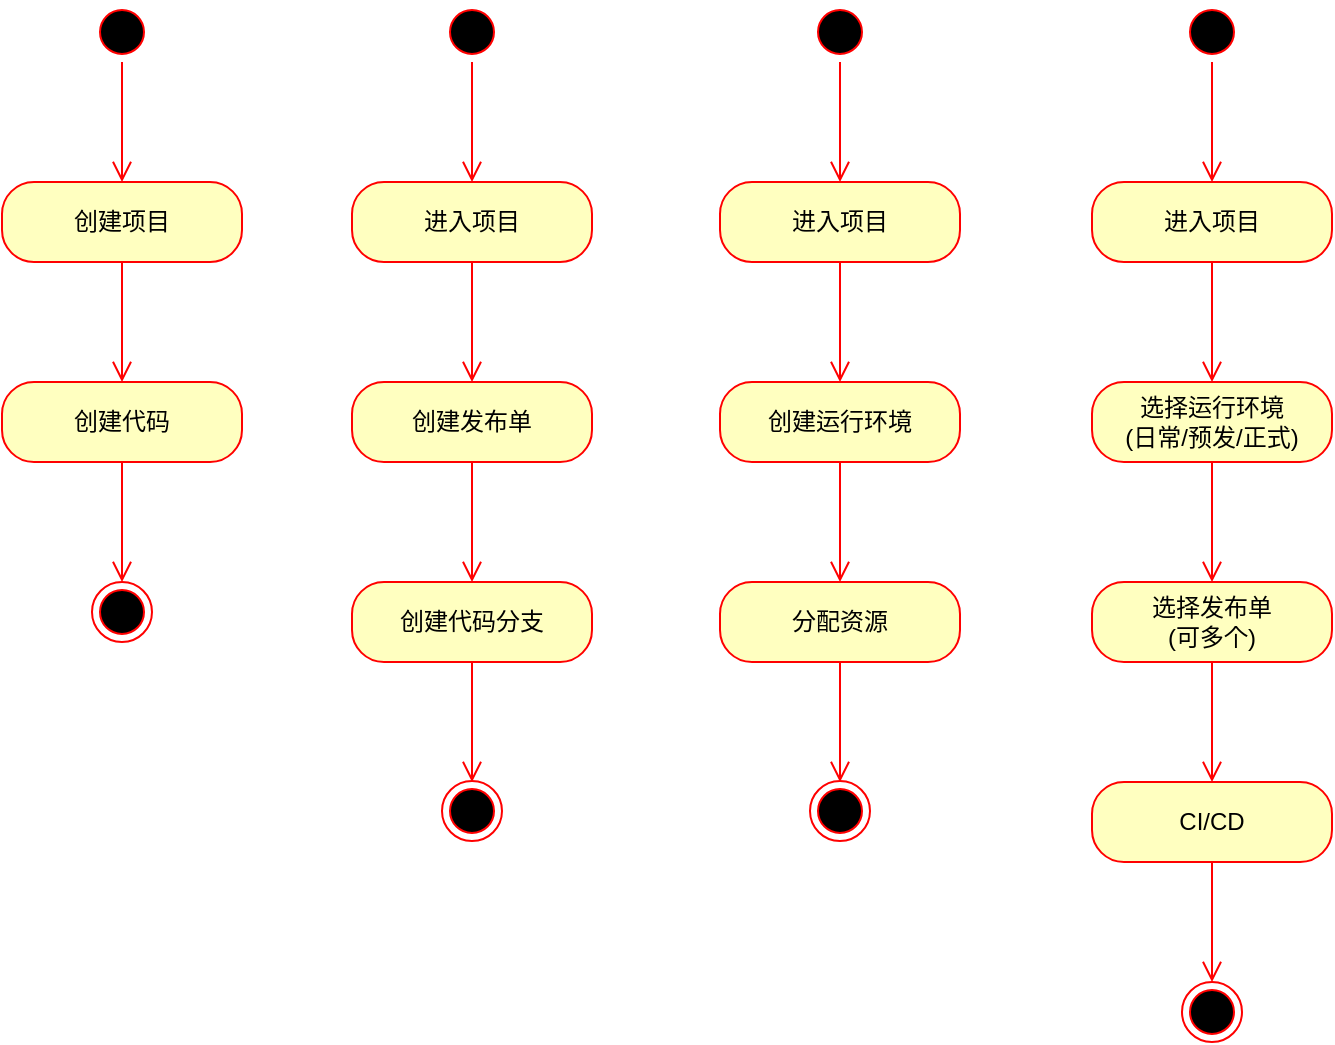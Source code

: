 <mxfile version="12.8.5" type="github">
  <diagram id="lcznnpOXp_Ttz94rvxGr" name="第 1 页">
    <mxGraphModel dx="1186" dy="614" grid="1" gridSize="10" guides="1" tooltips="1" connect="1" arrows="1" fold="1" page="1" pageScale="1" pageWidth="827" pageHeight="1169" math="0" shadow="0">
      <root>
        <mxCell id="0" />
        <mxCell id="1" parent="0" />
        <mxCell id="FH6hujt-m_msskHk3Pih-1" value="" style="ellipse;html=1;shape=startState;fillColor=#000000;strokeColor=#ff0000;" vertex="1" parent="1">
          <mxGeometry x="100" y="180" width="30" height="30" as="geometry" />
        </mxCell>
        <mxCell id="FH6hujt-m_msskHk3Pih-2" value="" style="edgeStyle=orthogonalEdgeStyle;html=1;verticalAlign=bottom;endArrow=open;endSize=8;strokeColor=#ff0000;" edge="1" source="FH6hujt-m_msskHk3Pih-1" parent="1">
          <mxGeometry relative="1" as="geometry">
            <mxPoint x="115" y="270" as="targetPoint" />
          </mxGeometry>
        </mxCell>
        <mxCell id="FH6hujt-m_msskHk3Pih-3" value="创建项目" style="rounded=1;whiteSpace=wrap;html=1;arcSize=40;fontColor=#000000;fillColor=#ffffc0;strokeColor=#ff0000;" vertex="1" parent="1">
          <mxGeometry x="55" y="270" width="120" height="40" as="geometry" />
        </mxCell>
        <mxCell id="FH6hujt-m_msskHk3Pih-4" value="" style="edgeStyle=orthogonalEdgeStyle;html=1;verticalAlign=bottom;endArrow=open;endSize=8;strokeColor=#ff0000;" edge="1" source="FH6hujt-m_msskHk3Pih-3" parent="1">
          <mxGeometry relative="1" as="geometry">
            <mxPoint x="115" y="370" as="targetPoint" />
          </mxGeometry>
        </mxCell>
        <mxCell id="FH6hujt-m_msskHk3Pih-5" value="创建代码" style="rounded=1;whiteSpace=wrap;html=1;arcSize=40;fontColor=#000000;fillColor=#ffffc0;strokeColor=#ff0000;" vertex="1" parent="1">
          <mxGeometry x="55" y="370" width="120" height="40" as="geometry" />
        </mxCell>
        <mxCell id="FH6hujt-m_msskHk3Pih-6" value="" style="edgeStyle=orthogonalEdgeStyle;html=1;verticalAlign=bottom;endArrow=open;endSize=8;strokeColor=#ff0000;entryX=0.5;entryY=0;entryDx=0;entryDy=0;" edge="1" source="FH6hujt-m_msskHk3Pih-5" parent="1" target="FH6hujt-m_msskHk3Pih-7">
          <mxGeometry relative="1" as="geometry">
            <mxPoint x="120" y="470" as="targetPoint" />
          </mxGeometry>
        </mxCell>
        <mxCell id="FH6hujt-m_msskHk3Pih-7" value="" style="ellipse;html=1;shape=endState;fillColor=#000000;strokeColor=#ff0000;" vertex="1" parent="1">
          <mxGeometry x="100" y="470" width="30" height="30" as="geometry" />
        </mxCell>
        <mxCell id="FH6hujt-m_msskHk3Pih-8" value="" style="ellipse;html=1;shape=startState;fillColor=#000000;strokeColor=#ff0000;" vertex="1" parent="1">
          <mxGeometry x="275" y="180" width="30" height="30" as="geometry" />
        </mxCell>
        <mxCell id="FH6hujt-m_msskHk3Pih-9" value="" style="edgeStyle=orthogonalEdgeStyle;html=1;verticalAlign=bottom;endArrow=open;endSize=8;strokeColor=#ff0000;" edge="1" parent="1" source="FH6hujt-m_msskHk3Pih-8">
          <mxGeometry relative="1" as="geometry">
            <mxPoint x="290" y="270" as="targetPoint" />
          </mxGeometry>
        </mxCell>
        <mxCell id="FH6hujt-m_msskHk3Pih-10" value="进入项目" style="rounded=1;whiteSpace=wrap;html=1;arcSize=40;fontColor=#000000;fillColor=#ffffc0;strokeColor=#ff0000;" vertex="1" parent="1">
          <mxGeometry x="230" y="270" width="120" height="40" as="geometry" />
        </mxCell>
        <mxCell id="FH6hujt-m_msskHk3Pih-11" value="" style="edgeStyle=orthogonalEdgeStyle;html=1;verticalAlign=bottom;endArrow=open;endSize=8;strokeColor=#ff0000;" edge="1" parent="1" source="FH6hujt-m_msskHk3Pih-10">
          <mxGeometry relative="1" as="geometry">
            <mxPoint x="290" y="370" as="targetPoint" />
          </mxGeometry>
        </mxCell>
        <mxCell id="FH6hujt-m_msskHk3Pih-12" value="创建发布单" style="rounded=1;whiteSpace=wrap;html=1;arcSize=40;fontColor=#000000;fillColor=#ffffc0;strokeColor=#ff0000;" vertex="1" parent="1">
          <mxGeometry x="230" y="370" width="120" height="40" as="geometry" />
        </mxCell>
        <mxCell id="FH6hujt-m_msskHk3Pih-13" value="" style="edgeStyle=orthogonalEdgeStyle;html=1;verticalAlign=bottom;endArrow=open;endSize=8;strokeColor=#ff0000;entryX=0.5;entryY=0;entryDx=0;entryDy=0;" edge="1" parent="1" source="FH6hujt-m_msskHk3Pih-12">
          <mxGeometry relative="1" as="geometry">
            <mxPoint x="290" y="470" as="targetPoint" />
          </mxGeometry>
        </mxCell>
        <mxCell id="FH6hujt-m_msskHk3Pih-16" value="创建代码分支" style="rounded=1;whiteSpace=wrap;html=1;arcSize=40;fontColor=#000000;fillColor=#ffffc0;strokeColor=#ff0000;" vertex="1" parent="1">
          <mxGeometry x="230" y="470" width="120" height="40" as="geometry" />
        </mxCell>
        <mxCell id="FH6hujt-m_msskHk3Pih-17" value="" style="edgeStyle=orthogonalEdgeStyle;html=1;verticalAlign=bottom;endArrow=open;endSize=8;strokeColor=#ff0000;" edge="1" source="FH6hujt-m_msskHk3Pih-16" parent="1">
          <mxGeometry relative="1" as="geometry">
            <mxPoint x="290" y="570" as="targetPoint" />
          </mxGeometry>
        </mxCell>
        <mxCell id="FH6hujt-m_msskHk3Pih-18" value="" style="ellipse;html=1;shape=endState;fillColor=#000000;strokeColor=#ff0000;" vertex="1" parent="1">
          <mxGeometry x="275" y="569.5" width="30" height="30" as="geometry" />
        </mxCell>
        <mxCell id="FH6hujt-m_msskHk3Pih-19" value="" style="ellipse;html=1;shape=startState;fillColor=#000000;strokeColor=#ff0000;" vertex="1" parent="1">
          <mxGeometry x="459" y="180" width="30" height="30" as="geometry" />
        </mxCell>
        <mxCell id="FH6hujt-m_msskHk3Pih-20" value="" style="edgeStyle=orthogonalEdgeStyle;html=1;verticalAlign=bottom;endArrow=open;endSize=8;strokeColor=#ff0000;" edge="1" parent="1" source="FH6hujt-m_msskHk3Pih-19">
          <mxGeometry relative="1" as="geometry">
            <mxPoint x="474" y="270" as="targetPoint" />
          </mxGeometry>
        </mxCell>
        <mxCell id="FH6hujt-m_msskHk3Pih-21" value="进入项目" style="rounded=1;whiteSpace=wrap;html=1;arcSize=40;fontColor=#000000;fillColor=#ffffc0;strokeColor=#ff0000;" vertex="1" parent="1">
          <mxGeometry x="414" y="270" width="120" height="40" as="geometry" />
        </mxCell>
        <mxCell id="FH6hujt-m_msskHk3Pih-22" value="" style="edgeStyle=orthogonalEdgeStyle;html=1;verticalAlign=bottom;endArrow=open;endSize=8;strokeColor=#ff0000;" edge="1" parent="1" source="FH6hujt-m_msskHk3Pih-21">
          <mxGeometry relative="1" as="geometry">
            <mxPoint x="474" y="370" as="targetPoint" />
          </mxGeometry>
        </mxCell>
        <mxCell id="FH6hujt-m_msskHk3Pih-23" value="创建运行环境" style="rounded=1;whiteSpace=wrap;html=1;arcSize=40;fontColor=#000000;fillColor=#ffffc0;strokeColor=#ff0000;" vertex="1" parent="1">
          <mxGeometry x="414" y="370" width="120" height="40" as="geometry" />
        </mxCell>
        <mxCell id="FH6hujt-m_msskHk3Pih-24" value="" style="edgeStyle=orthogonalEdgeStyle;html=1;verticalAlign=bottom;endArrow=open;endSize=8;strokeColor=#ff0000;entryX=0.5;entryY=0;entryDx=0;entryDy=0;" edge="1" parent="1" source="FH6hujt-m_msskHk3Pih-23">
          <mxGeometry relative="1" as="geometry">
            <mxPoint x="474" y="470" as="targetPoint" />
          </mxGeometry>
        </mxCell>
        <mxCell id="FH6hujt-m_msskHk3Pih-25" value="分配资源" style="rounded=1;whiteSpace=wrap;html=1;arcSize=40;fontColor=#000000;fillColor=#ffffc0;strokeColor=#ff0000;" vertex="1" parent="1">
          <mxGeometry x="414" y="470" width="120" height="40" as="geometry" />
        </mxCell>
        <mxCell id="FH6hujt-m_msskHk3Pih-26" value="" style="edgeStyle=orthogonalEdgeStyle;html=1;verticalAlign=bottom;endArrow=open;endSize=8;strokeColor=#ff0000;" edge="1" parent="1" source="FH6hujt-m_msskHk3Pih-25">
          <mxGeometry relative="1" as="geometry">
            <mxPoint x="474" y="570" as="targetPoint" />
          </mxGeometry>
        </mxCell>
        <mxCell id="FH6hujt-m_msskHk3Pih-27" value="" style="ellipse;html=1;shape=endState;fillColor=#000000;strokeColor=#ff0000;" vertex="1" parent="1">
          <mxGeometry x="459" y="569.5" width="30" height="30" as="geometry" />
        </mxCell>
        <mxCell id="FH6hujt-m_msskHk3Pih-28" value="" style="ellipse;html=1;shape=startState;fillColor=#000000;strokeColor=#ff0000;" vertex="1" parent="1">
          <mxGeometry x="645" y="180" width="30" height="30" as="geometry" />
        </mxCell>
        <mxCell id="FH6hujt-m_msskHk3Pih-29" value="" style="edgeStyle=orthogonalEdgeStyle;html=1;verticalAlign=bottom;endArrow=open;endSize=8;strokeColor=#ff0000;" edge="1" parent="1" source="FH6hujt-m_msskHk3Pih-28">
          <mxGeometry relative="1" as="geometry">
            <mxPoint x="660" y="270" as="targetPoint" />
          </mxGeometry>
        </mxCell>
        <mxCell id="FH6hujt-m_msskHk3Pih-30" value="进入项目" style="rounded=1;whiteSpace=wrap;html=1;arcSize=40;fontColor=#000000;fillColor=#ffffc0;strokeColor=#ff0000;" vertex="1" parent="1">
          <mxGeometry x="600" y="270" width="120" height="40" as="geometry" />
        </mxCell>
        <mxCell id="FH6hujt-m_msskHk3Pih-31" value="" style="edgeStyle=orthogonalEdgeStyle;html=1;verticalAlign=bottom;endArrow=open;endSize=8;strokeColor=#ff0000;" edge="1" parent="1" source="FH6hujt-m_msskHk3Pih-30">
          <mxGeometry relative="1" as="geometry">
            <mxPoint x="660" y="370" as="targetPoint" />
          </mxGeometry>
        </mxCell>
        <mxCell id="FH6hujt-m_msskHk3Pih-32" value="选择运行环境&lt;br&gt;(日常/预发/正式)" style="rounded=1;whiteSpace=wrap;html=1;arcSize=40;fontColor=#000000;fillColor=#ffffc0;strokeColor=#ff0000;" vertex="1" parent="1">
          <mxGeometry x="600" y="370" width="120" height="40" as="geometry" />
        </mxCell>
        <mxCell id="FH6hujt-m_msskHk3Pih-33" value="" style="edgeStyle=orthogonalEdgeStyle;html=1;verticalAlign=bottom;endArrow=open;endSize=8;strokeColor=#ff0000;entryX=0.5;entryY=0;entryDx=0;entryDy=0;" edge="1" parent="1" source="FH6hujt-m_msskHk3Pih-32">
          <mxGeometry relative="1" as="geometry">
            <mxPoint x="660" y="470" as="targetPoint" />
          </mxGeometry>
        </mxCell>
        <mxCell id="FH6hujt-m_msskHk3Pih-34" value="选择发布单&lt;br&gt;(可多个)" style="rounded=1;whiteSpace=wrap;html=1;arcSize=40;fontColor=#000000;fillColor=#ffffc0;strokeColor=#ff0000;" vertex="1" parent="1">
          <mxGeometry x="600" y="470" width="120" height="40" as="geometry" />
        </mxCell>
        <mxCell id="FH6hujt-m_msskHk3Pih-35" value="" style="edgeStyle=orthogonalEdgeStyle;html=1;verticalAlign=bottom;endArrow=open;endSize=8;strokeColor=#ff0000;" edge="1" parent="1" source="FH6hujt-m_msskHk3Pih-34">
          <mxGeometry relative="1" as="geometry">
            <mxPoint x="660" y="570" as="targetPoint" />
          </mxGeometry>
        </mxCell>
        <mxCell id="FH6hujt-m_msskHk3Pih-36" value="" style="ellipse;html=1;shape=endState;fillColor=#000000;strokeColor=#ff0000;" vertex="1" parent="1">
          <mxGeometry x="645" y="670" width="30" height="30" as="geometry" />
        </mxCell>
        <mxCell id="FH6hujt-m_msskHk3Pih-37" value="CI/CD" style="rounded=1;whiteSpace=wrap;html=1;arcSize=40;fontColor=#000000;fillColor=#ffffc0;strokeColor=#ff0000;" vertex="1" parent="1">
          <mxGeometry x="600" y="570" width="120" height="40" as="geometry" />
        </mxCell>
        <mxCell id="FH6hujt-m_msskHk3Pih-38" value="" style="edgeStyle=orthogonalEdgeStyle;html=1;verticalAlign=bottom;endArrow=open;endSize=8;strokeColor=#ff0000;" edge="1" source="FH6hujt-m_msskHk3Pih-37" parent="1">
          <mxGeometry relative="1" as="geometry">
            <mxPoint x="660" y="670" as="targetPoint" />
          </mxGeometry>
        </mxCell>
      </root>
    </mxGraphModel>
  </diagram>
</mxfile>
